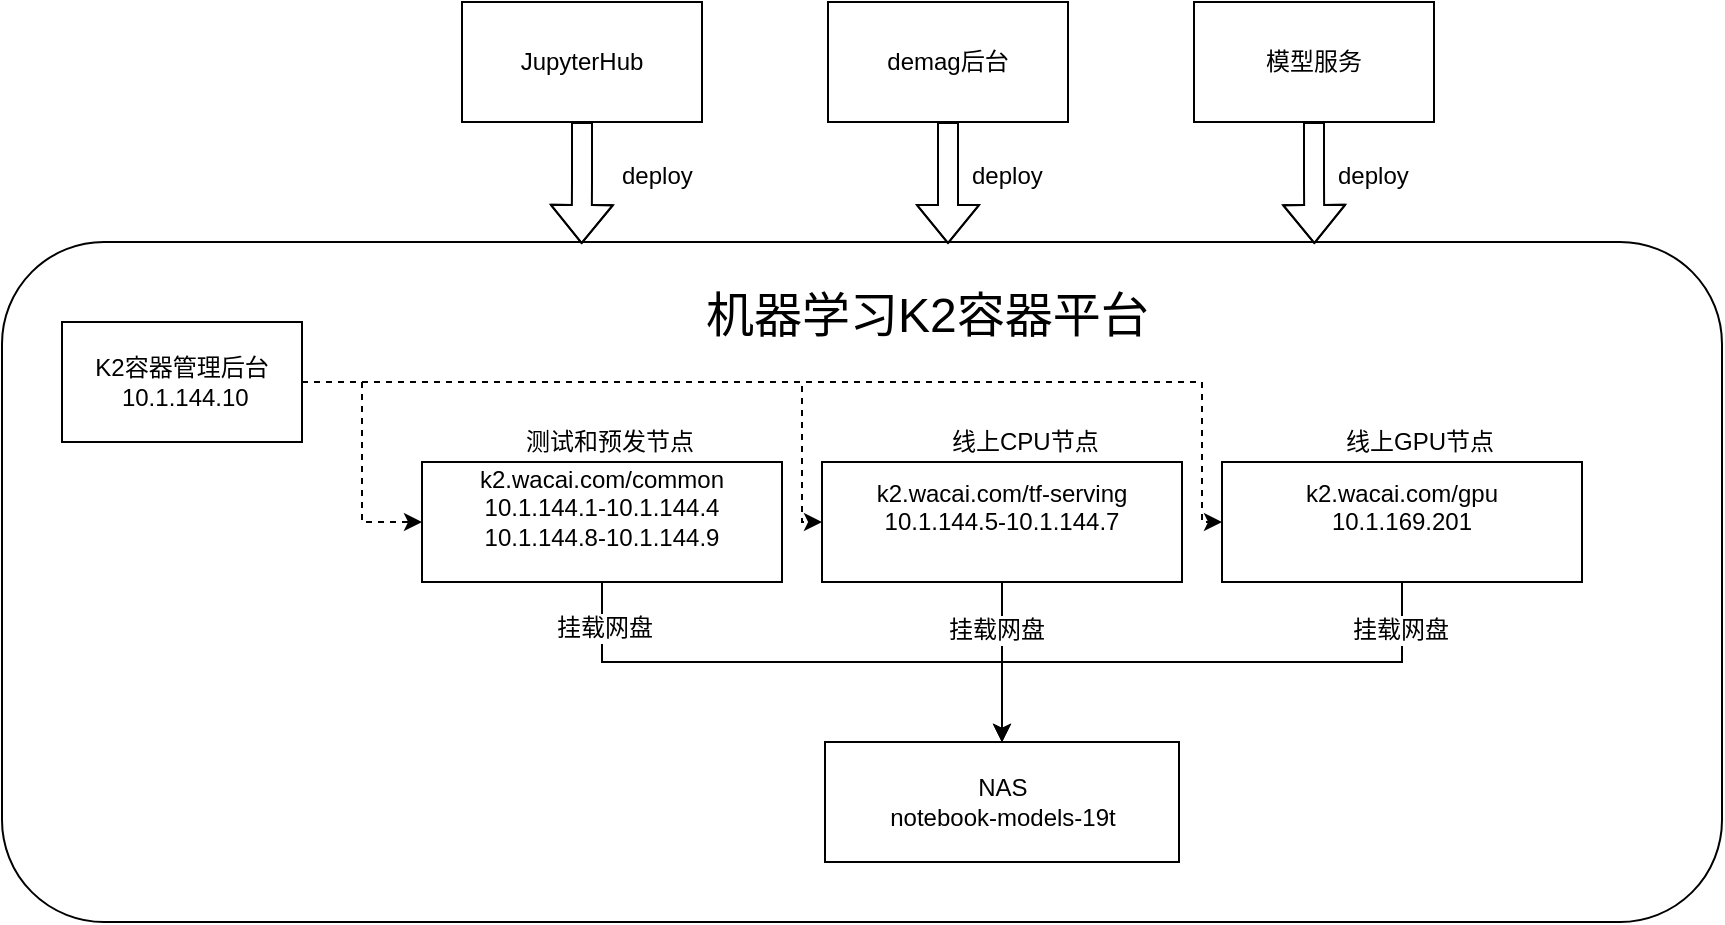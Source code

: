 <mxfile version="10.6.5" type="github"><diagram id="bytSsR9tVJm-Xfqkjh0O" name="Page-1"><mxGraphModel dx="1585" dy="457" grid="1" gridSize="10" guides="1" tooltips="1" connect="1" arrows="1" fold="1" page="1" pageScale="1" pageWidth="827" pageHeight="1169" math="0" shadow="0"><root><mxCell id="0"/><mxCell id="1" parent="0"/><mxCell id="xTize4YehTIkj5ZgZNSp-23" value="" style="rounded=1;whiteSpace=wrap;html=1;" vertex="1" parent="1"><mxGeometry x="-60" y="320" width="860" height="340" as="geometry"/></mxCell><mxCell id="xTize4YehTIkj5ZgZNSp-25" style="edgeStyle=orthogonalEdgeStyle;shape=flexArrow;rounded=0;orthogonalLoop=1;jettySize=auto;html=1;exitX=0.5;exitY=1;exitDx=0;exitDy=0;entryX=0.337;entryY=0.003;entryDx=0;entryDy=0;entryPerimeter=0;" edge="1" parent="1" source="jnkxowq66a13voCcWVOj-1" target="xTize4YehTIkj5ZgZNSp-23"><mxGeometry relative="1" as="geometry"/></mxCell><mxCell id="jnkxowq66a13voCcWVOj-1" value="JupyterHub" style="rounded=0;whiteSpace=wrap;html=1;" parent="1" vertex="1"><mxGeometry x="170" y="200" width="120" height="60" as="geometry"/></mxCell><mxCell id="xTize4YehTIkj5ZgZNSp-20" style="edgeStyle=orthogonalEdgeStyle;rounded=0;orthogonalLoop=1;jettySize=auto;html=1;entryX=0;entryY=0.5;entryDx=0;entryDy=0;dashed=1;" edge="1" parent="1" source="jnkxowq66a13voCcWVOj-2" target="jnkxowq66a13voCcWVOj-5"><mxGeometry relative="1" as="geometry"/></mxCell><mxCell id="xTize4YehTIkj5ZgZNSp-21" style="edgeStyle=orthogonalEdgeStyle;rounded=0;orthogonalLoop=1;jettySize=auto;html=1;exitX=1;exitY=0.5;exitDx=0;exitDy=0;entryX=0;entryY=0.5;entryDx=0;entryDy=0;dashed=1;" edge="1" parent="1" source="jnkxowq66a13voCcWVOj-2" target="jnkxowq66a13voCcWVOj-6"><mxGeometry relative="1" as="geometry"><Array as="points"><mxPoint x="340" y="390"/><mxPoint x="340" y="460"/></Array></mxGeometry></mxCell><mxCell id="xTize4YehTIkj5ZgZNSp-22" style="edgeStyle=orthogonalEdgeStyle;rounded=0;orthogonalLoop=1;jettySize=auto;html=1;entryX=0;entryY=0.5;entryDx=0;entryDy=0;dashed=1;" edge="1" parent="1" source="jnkxowq66a13voCcWVOj-2" target="jnkxowq66a13voCcWVOj-7"><mxGeometry relative="1" as="geometry"><Array as="points"><mxPoint x="540" y="390"/><mxPoint x="540" y="460"/></Array></mxGeometry></mxCell><mxCell id="jnkxowq66a13voCcWVOj-2" value="K2容器管理后台&lt;br&gt;&amp;nbsp;10.1.144.10&lt;br&gt;" style="rounded=0;whiteSpace=wrap;html=1;" parent="1" vertex="1"><mxGeometry x="-30" y="360" width="120" height="60" as="geometry"/></mxCell><mxCell id="xTize4YehTIkj5ZgZNSp-12" style="edgeStyle=orthogonalEdgeStyle;rounded=0;orthogonalLoop=1;jettySize=auto;html=1;exitX=0.5;exitY=1;exitDx=0;exitDy=0;entryX=0.5;entryY=0;entryDx=0;entryDy=0;" edge="1" parent="1" source="jnkxowq66a13voCcWVOj-5" target="xTize4YehTIkj5ZgZNSp-3"><mxGeometry relative="1" as="geometry"/></mxCell><mxCell id="xTize4YehTIkj5ZgZNSp-17" value="挂载网盘" style="text;html=1;resizable=0;points=[];align=center;verticalAlign=middle;labelBackgroundColor=#ffffff;" vertex="1" connectable="0" parent="xTize4YehTIkj5ZgZNSp-12"><mxGeometry x="-0.836" y="1" relative="1" as="geometry"><mxPoint as="offset"/></mxGeometry></mxCell><mxCell id="jnkxowq66a13voCcWVOj-5" value="k2.wacai.com/common&lt;br&gt;10.1.144.1-10.1.144.4&lt;br&gt;10.1.144.8-10.1.144.9&lt;br&gt;&lt;br&gt;" style="rounded=0;whiteSpace=wrap;html=1;" parent="1" vertex="1"><mxGeometry x="150" y="430" width="180" height="60" as="geometry"/></mxCell><mxCell id="xTize4YehTIkj5ZgZNSp-13" style="edgeStyle=orthogonalEdgeStyle;rounded=0;orthogonalLoop=1;jettySize=auto;html=1;exitX=0.5;exitY=1;exitDx=0;exitDy=0;entryX=0.5;entryY=0;entryDx=0;entryDy=0;" edge="1" parent="1" source="jnkxowq66a13voCcWVOj-6" target="xTize4YehTIkj5ZgZNSp-3"><mxGeometry relative="1" as="geometry"/></mxCell><mxCell id="xTize4YehTIkj5ZgZNSp-18" value="挂载网盘" style="text;html=1;resizable=0;points=[];align=center;verticalAlign=middle;labelBackgroundColor=#ffffff;" vertex="1" connectable="0" parent="xTize4YehTIkj5ZgZNSp-13"><mxGeometry x="-0.4" y="-3" relative="1" as="geometry"><mxPoint as="offset"/></mxGeometry></mxCell><mxCell id="jnkxowq66a13voCcWVOj-6" value="k2.wacai.com/tf-serving&lt;br&gt;10.1.144.5-10.1.144.7&lt;br&gt;&lt;br&gt;" style="rounded=0;whiteSpace=wrap;html=1;" parent="1" vertex="1"><mxGeometry x="350" y="430" width="180" height="60" as="geometry"/></mxCell><mxCell id="xTize4YehTIkj5ZgZNSp-16" style="edgeStyle=orthogonalEdgeStyle;rounded=0;orthogonalLoop=1;jettySize=auto;html=1;exitX=0.5;exitY=1;exitDx=0;exitDy=0;entryX=0.5;entryY=0;entryDx=0;entryDy=0;" edge="1" parent="1" source="jnkxowq66a13voCcWVOj-7" target="xTize4YehTIkj5ZgZNSp-3"><mxGeometry relative="1" as="geometry"/></mxCell><mxCell id="xTize4YehTIkj5ZgZNSp-19" value="挂载网盘" style="text;html=1;resizable=0;points=[];align=center;verticalAlign=middle;labelBackgroundColor=#ffffff;" vertex="1" connectable="0" parent="xTize4YehTIkj5ZgZNSp-16"><mxGeometry x="-0.829" y="-1" relative="1" as="geometry"><mxPoint as="offset"/></mxGeometry></mxCell><mxCell id="jnkxowq66a13voCcWVOj-7" value="k2.wacai.com/gpu&lt;br&gt;10.1.169.201&lt;br&gt;&lt;br&gt;" style="rounded=0;whiteSpace=wrap;html=1;" parent="1" vertex="1"><mxGeometry x="550" y="430" width="180" height="60" as="geometry"/></mxCell><mxCell id="xTize4YehTIkj5ZgZNSp-3" value="NAS&lt;br&gt;notebook-models-19t&lt;br&gt;" style="rounded=0;whiteSpace=wrap;html=1;" vertex="1" parent="1"><mxGeometry x="351.5" y="570" width="177" height="60" as="geometry"/></mxCell><mxCell id="xTize4YehTIkj5ZgZNSp-27" style="edgeStyle=orthogonalEdgeStyle;shape=flexArrow;rounded=0;orthogonalLoop=1;jettySize=auto;html=1;exitX=0.5;exitY=1;exitDx=0;exitDy=0;entryX=0.55;entryY=0.003;entryDx=0;entryDy=0;entryPerimeter=0;" edge="1" parent="1" source="xTize4YehTIkj5ZgZNSp-4" target="xTize4YehTIkj5ZgZNSp-23"><mxGeometry relative="1" as="geometry"/></mxCell><mxCell id="xTize4YehTIkj5ZgZNSp-4" value="demag后台&lt;br&gt;" style="rounded=0;whiteSpace=wrap;html=1;" vertex="1" parent="1"><mxGeometry x="353" y="200" width="120" height="60" as="geometry"/></mxCell><mxCell id="xTize4YehTIkj5ZgZNSp-28" style="edgeStyle=orthogonalEdgeStyle;shape=flexArrow;rounded=0;orthogonalLoop=1;jettySize=auto;html=1;entryX=0.763;entryY=0.003;entryDx=0;entryDy=0;entryPerimeter=0;" edge="1" parent="1" source="xTize4YehTIkj5ZgZNSp-6" target="xTize4YehTIkj5ZgZNSp-23"><mxGeometry relative="1" as="geometry"/></mxCell><mxCell id="xTize4YehTIkj5ZgZNSp-6" value="模型服务&lt;br&gt;" style="rounded=0;whiteSpace=wrap;html=1;" vertex="1" parent="1"><mxGeometry x="536" y="200" width="120" height="60" as="geometry"/></mxCell><mxCell id="xTize4YehTIkj5ZgZNSp-7" value="测试和预发节点" style="text;html=1;resizable=0;points=[];autosize=1;align=left;verticalAlign=top;spacingTop=-4;" vertex="1" parent="1"><mxGeometry x="200" y="410" width="100" height="20" as="geometry"/></mxCell><mxCell id="xTize4YehTIkj5ZgZNSp-8" value="线上CPU节点" style="text;html=1;resizable=0;points=[];autosize=1;align=left;verticalAlign=top;spacingTop=-4;" vertex="1" parent="1"><mxGeometry x="413" y="410" width="90" height="20" as="geometry"/></mxCell><mxCell id="xTize4YehTIkj5ZgZNSp-11" value="线上GPU节点" style="text;html=1;resizable=0;points=[];autosize=1;align=left;verticalAlign=top;spacingTop=-4;" vertex="1" parent="1"><mxGeometry x="610" y="410" width="90" height="20" as="geometry"/></mxCell><mxCell id="xTize4YehTIkj5ZgZNSp-29" value="deploy" style="text;html=1;resizable=0;points=[];autosize=1;align=left;verticalAlign=top;spacingTop=-4;" vertex="1" parent="1"><mxGeometry x="248" y="277" width="50" height="20" as="geometry"/></mxCell><mxCell id="xTize4YehTIkj5ZgZNSp-30" value="deploy" style="text;html=1;resizable=0;points=[];autosize=1;align=left;verticalAlign=top;spacingTop=-4;" vertex="1" parent="1"><mxGeometry x="423" y="277" width="50" height="20" as="geometry"/></mxCell><mxCell id="xTize4YehTIkj5ZgZNSp-31" value="deploy" style="text;html=1;resizable=0;points=[];autosize=1;align=left;verticalAlign=top;spacingTop=-4;" vertex="1" parent="1"><mxGeometry x="606" y="277" width="50" height="20" as="geometry"/></mxCell><mxCell id="xTize4YehTIkj5ZgZNSp-32" value="机器学习K2容器平台" style="text;html=1;resizable=0;points=[];autosize=1;align=left;verticalAlign=top;spacingTop=-4;fontSize=24;" vertex="1" parent="1"><mxGeometry x="290" y="340" width="130" height="20" as="geometry"/></mxCell></root></mxGraphModel></diagram></mxfile>